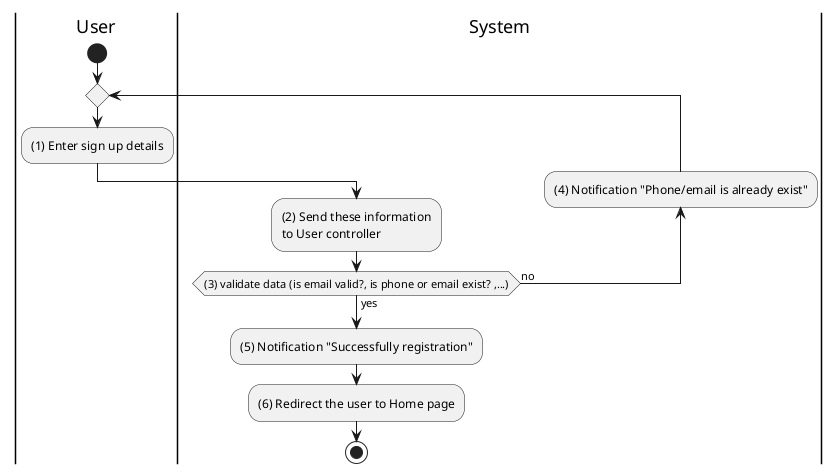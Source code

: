 @startuml
|User|
start
repeat 
:(1) Enter sign up details;
|System|
:(2) Send these information
to User controller;
backward:(4) Notification "Phone/email is already exist";
repeat while ((3) validate data (is email valid?, is phone or email exist? ,...)) is (no) not (yes)
:(5) Notification "Successfully registration";
:(6) Redirect the user to Home page;
stop
@enduml